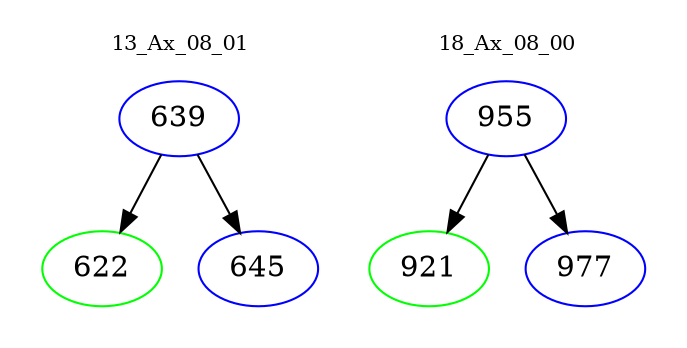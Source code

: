 digraph{
subgraph cluster_0 {
color = white
label = "13_Ax_08_01";
fontsize=10;
T0_639 [label="639", color="blue"]
T0_639 -> T0_622 [color="black"]
T0_622 [label="622", color="green"]
T0_639 -> T0_645 [color="black"]
T0_645 [label="645", color="blue"]
}
subgraph cluster_1 {
color = white
label = "18_Ax_08_00";
fontsize=10;
T1_955 [label="955", color="blue"]
T1_955 -> T1_921 [color="black"]
T1_921 [label="921", color="green"]
T1_955 -> T1_977 [color="black"]
T1_977 [label="977", color="blue"]
}
}
